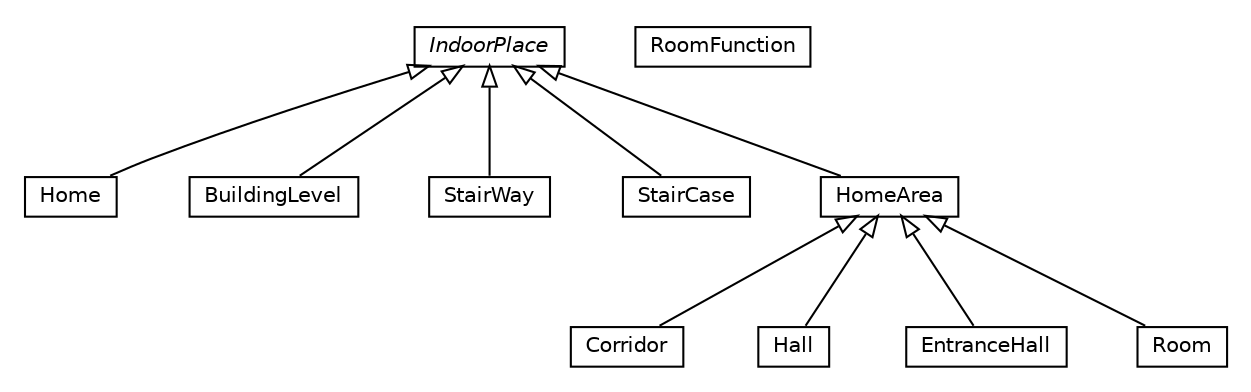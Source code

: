 #!/usr/local/bin/dot
#
# Class diagram 
# Generated by UMLGraph version R5_6-24-gf6e263 (http://www.umlgraph.org/)
#

digraph G {
	edge [fontname="Helvetica",fontsize=10,labelfontname="Helvetica",labelfontsize=10];
	node [fontname="Helvetica",fontsize=10,shape=plaintext];
	nodesep=0.25;
	ranksep=0.5;
	// org.universAAL.ontology.location.indoor.Corridor
	c1877 [label=<<table title="org.universAAL.ontology.location.indoor.Corridor" border="0" cellborder="1" cellspacing="0" cellpadding="2" port="p" href="./Corridor.html">
		<tr><td><table border="0" cellspacing="0" cellpadding="1">
<tr><td align="center" balign="center"> Corridor </td></tr>
		</table></td></tr>
		</table>>, URL="./Corridor.html", fontname="Helvetica", fontcolor="black", fontsize=10.0];
	// org.universAAL.ontology.location.indoor.Hall
	c1878 [label=<<table title="org.universAAL.ontology.location.indoor.Hall" border="0" cellborder="1" cellspacing="0" cellpadding="2" port="p" href="./Hall.html">
		<tr><td><table border="0" cellspacing="0" cellpadding="1">
<tr><td align="center" balign="center"> Hall </td></tr>
		</table></td></tr>
		</table>>, URL="./Hall.html", fontname="Helvetica", fontcolor="black", fontsize=10.0];
	// org.universAAL.ontology.location.indoor.Home
	c1879 [label=<<table title="org.universAAL.ontology.location.indoor.Home" border="0" cellborder="1" cellspacing="0" cellpadding="2" port="p" href="./Home.html">
		<tr><td><table border="0" cellspacing="0" cellpadding="1">
<tr><td align="center" balign="center"> Home </td></tr>
		</table></td></tr>
		</table>>, URL="./Home.html", fontname="Helvetica", fontcolor="black", fontsize=10.0];
	// org.universAAL.ontology.location.indoor.BuildingLevel
	c1880 [label=<<table title="org.universAAL.ontology.location.indoor.BuildingLevel" border="0" cellborder="1" cellspacing="0" cellpadding="2" port="p" href="./BuildingLevel.html">
		<tr><td><table border="0" cellspacing="0" cellpadding="1">
<tr><td align="center" balign="center"> BuildingLevel </td></tr>
		</table></td></tr>
		</table>>, URL="./BuildingLevel.html", fontname="Helvetica", fontcolor="black", fontsize=10.0];
	// org.universAAL.ontology.location.indoor.StairWay
	c1881 [label=<<table title="org.universAAL.ontology.location.indoor.StairWay" border="0" cellborder="1" cellspacing="0" cellpadding="2" port="p" href="./StairWay.html">
		<tr><td><table border="0" cellspacing="0" cellpadding="1">
<tr><td align="center" balign="center"> StairWay </td></tr>
		</table></td></tr>
		</table>>, URL="./StairWay.html", fontname="Helvetica", fontcolor="black", fontsize=10.0];
	// org.universAAL.ontology.location.indoor.EntranceHall
	c1882 [label=<<table title="org.universAAL.ontology.location.indoor.EntranceHall" border="0" cellborder="1" cellspacing="0" cellpadding="2" port="p" href="./EntranceHall.html">
		<tr><td><table border="0" cellspacing="0" cellpadding="1">
<tr><td align="center" balign="center"> EntranceHall </td></tr>
		</table></td></tr>
		</table>>, URL="./EntranceHall.html", fontname="Helvetica", fontcolor="black", fontsize=10.0];
	// org.universAAL.ontology.location.indoor.StairCase
	c1883 [label=<<table title="org.universAAL.ontology.location.indoor.StairCase" border="0" cellborder="1" cellspacing="0" cellpadding="2" port="p" href="./StairCase.html">
		<tr><td><table border="0" cellspacing="0" cellpadding="1">
<tr><td align="center" balign="center"> StairCase </td></tr>
		</table></td></tr>
		</table>>, URL="./StairCase.html", fontname="Helvetica", fontcolor="black", fontsize=10.0];
	// org.universAAL.ontology.location.indoor.RoomFunction
	c1884 [label=<<table title="org.universAAL.ontology.location.indoor.RoomFunction" border="0" cellborder="1" cellspacing="0" cellpadding="2" port="p" href="./RoomFunction.html">
		<tr><td><table border="0" cellspacing="0" cellpadding="1">
<tr><td align="center" balign="center"> RoomFunction </td></tr>
		</table></td></tr>
		</table>>, URL="./RoomFunction.html", fontname="Helvetica", fontcolor="black", fontsize=10.0];
	// org.universAAL.ontology.location.indoor.IndoorPlace
	c1885 [label=<<table title="org.universAAL.ontology.location.indoor.IndoorPlace" border="0" cellborder="1" cellspacing="0" cellpadding="2" port="p" href="./IndoorPlace.html">
		<tr><td><table border="0" cellspacing="0" cellpadding="1">
<tr><td align="center" balign="center"><font face="Helvetica-Oblique"> IndoorPlace </font></td></tr>
		</table></td></tr>
		</table>>, URL="./IndoorPlace.html", fontname="Helvetica", fontcolor="black", fontsize=10.0];
	// org.universAAL.ontology.location.indoor.HomeArea
	c1886 [label=<<table title="org.universAAL.ontology.location.indoor.HomeArea" border="0" cellborder="1" cellspacing="0" cellpadding="2" port="p" href="./HomeArea.html">
		<tr><td><table border="0" cellspacing="0" cellpadding="1">
<tr><td align="center" balign="center"> HomeArea </td></tr>
		</table></td></tr>
		</table>>, URL="./HomeArea.html", fontname="Helvetica", fontcolor="black", fontsize=10.0];
	// org.universAAL.ontology.location.indoor.Room
	c1887 [label=<<table title="org.universAAL.ontology.location.indoor.Room" border="0" cellborder="1" cellspacing="0" cellpadding="2" port="p" href="./Room.html">
		<tr><td><table border="0" cellspacing="0" cellpadding="1">
<tr><td align="center" balign="center"> Room </td></tr>
		</table></td></tr>
		</table>>, URL="./Room.html", fontname="Helvetica", fontcolor="black", fontsize=10.0];
	//org.universAAL.ontology.location.indoor.Corridor extends org.universAAL.ontology.location.indoor.HomeArea
	c1886:p -> c1877:p [dir=back,arrowtail=empty];
	//org.universAAL.ontology.location.indoor.Hall extends org.universAAL.ontology.location.indoor.HomeArea
	c1886:p -> c1878:p [dir=back,arrowtail=empty];
	//org.universAAL.ontology.location.indoor.Home extends org.universAAL.ontology.location.indoor.IndoorPlace
	c1885:p -> c1879:p [dir=back,arrowtail=empty];
	//org.universAAL.ontology.location.indoor.BuildingLevel extends org.universAAL.ontology.location.indoor.IndoorPlace
	c1885:p -> c1880:p [dir=back,arrowtail=empty];
	//org.universAAL.ontology.location.indoor.StairWay extends org.universAAL.ontology.location.indoor.IndoorPlace
	c1885:p -> c1881:p [dir=back,arrowtail=empty];
	//org.universAAL.ontology.location.indoor.EntranceHall extends org.universAAL.ontology.location.indoor.HomeArea
	c1886:p -> c1882:p [dir=back,arrowtail=empty];
	//org.universAAL.ontology.location.indoor.StairCase extends org.universAAL.ontology.location.indoor.IndoorPlace
	c1885:p -> c1883:p [dir=back,arrowtail=empty];
	//org.universAAL.ontology.location.indoor.HomeArea extends org.universAAL.ontology.location.indoor.IndoorPlace
	c1885:p -> c1886:p [dir=back,arrowtail=empty];
	//org.universAAL.ontology.location.indoor.Room extends org.universAAL.ontology.location.indoor.HomeArea
	c1886:p -> c1887:p [dir=back,arrowtail=empty];
}

